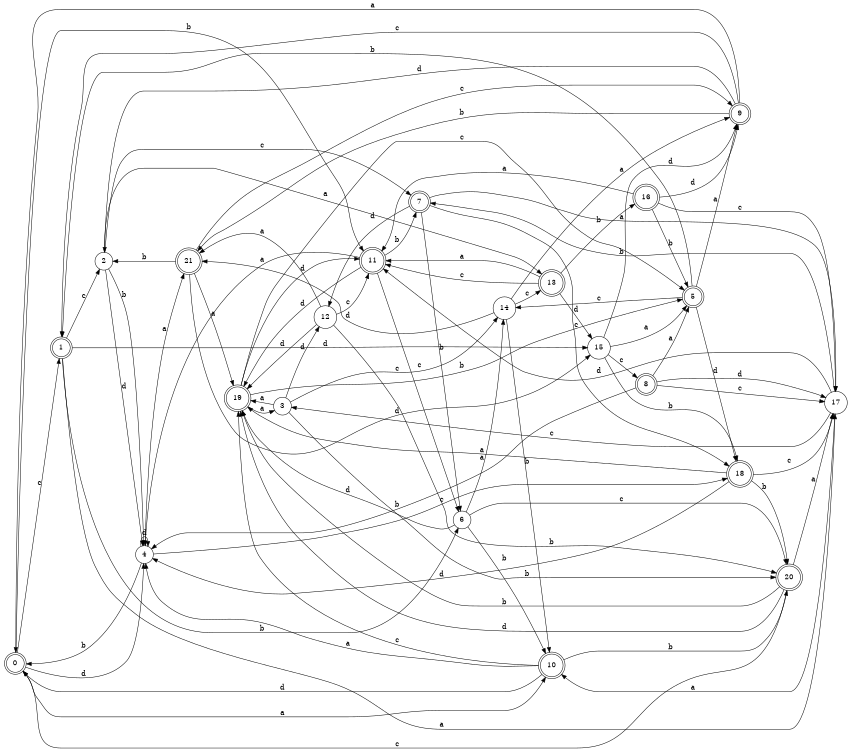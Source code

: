 digraph n18_2 {
__start0 [label="" shape="none"];

rankdir=LR;
size="8,5";

s0 [style="rounded,filled", color="black", fillcolor="white" shape="doublecircle", label="0"];
s1 [style="rounded,filled", color="black", fillcolor="white" shape="doublecircle", label="1"];
s2 [style="filled", color="black", fillcolor="white" shape="circle", label="2"];
s3 [style="filled", color="black", fillcolor="white" shape="circle", label="3"];
s4 [style="filled", color="black", fillcolor="white" shape="circle", label="4"];
s5 [style="rounded,filled", color="black", fillcolor="white" shape="doublecircle", label="5"];
s6 [style="filled", color="black", fillcolor="white" shape="circle", label="6"];
s7 [style="rounded,filled", color="black", fillcolor="white" shape="doublecircle", label="7"];
s8 [style="rounded,filled", color="black", fillcolor="white" shape="doublecircle", label="8"];
s9 [style="rounded,filled", color="black", fillcolor="white" shape="doublecircle", label="9"];
s10 [style="rounded,filled", color="black", fillcolor="white" shape="doublecircle", label="10"];
s11 [style="rounded,filled", color="black", fillcolor="white" shape="doublecircle", label="11"];
s12 [style="filled", color="black", fillcolor="white" shape="circle", label="12"];
s13 [style="rounded,filled", color="black", fillcolor="white" shape="doublecircle", label="13"];
s14 [style="filled", color="black", fillcolor="white" shape="circle", label="14"];
s15 [style="filled", color="black", fillcolor="white" shape="circle", label="15"];
s16 [style="rounded,filled", color="black", fillcolor="white" shape="doublecircle", label="16"];
s17 [style="filled", color="black", fillcolor="white" shape="circle", label="17"];
s18 [style="rounded,filled", color="black", fillcolor="white" shape="doublecircle", label="18"];
s19 [style="rounded,filled", color="black", fillcolor="white" shape="doublecircle", label="19"];
s20 [style="rounded,filled", color="black", fillcolor="white" shape="doublecircle", label="20"];
s21 [style="rounded,filled", color="black", fillcolor="white" shape="doublecircle", label="21"];
s0 -> s10 [label="a"];
s0 -> s11 [label="b"];
s0 -> s1 [label="c"];
s0 -> s4 [label="d"];
s1 -> s17 [label="a"];
s1 -> s6 [label="b"];
s1 -> s2 [label="c"];
s1 -> s15 [label="d"];
s2 -> s13 [label="a"];
s2 -> s4 [label="b"];
s2 -> s7 [label="c"];
s2 -> s4 [label="d"];
s3 -> s19 [label="a"];
s3 -> s20 [label="b"];
s3 -> s14 [label="c"];
s3 -> s12 [label="d"];
s4 -> s21 [label="a"];
s4 -> s0 [label="b"];
s4 -> s18 [label="c"];
s4 -> s4 [label="d"];
s5 -> s9 [label="a"];
s5 -> s1 [label="b"];
s5 -> s14 [label="c"];
s5 -> s18 [label="d"];
s6 -> s14 [label="a"];
s6 -> s10 [label="b"];
s6 -> s20 [label="c"];
s6 -> s19 [label="d"];
s7 -> s17 [label="a"];
s7 -> s6 [label="b"];
s7 -> s18 [label="c"];
s7 -> s12 [label="d"];
s8 -> s5 [label="a"];
s8 -> s4 [label="b"];
s8 -> s17 [label="c"];
s8 -> s17 [label="d"];
s9 -> s0 [label="a"];
s9 -> s21 [label="b"];
s9 -> s1 [label="c"];
s9 -> s2 [label="d"];
s10 -> s4 [label="a"];
s10 -> s20 [label="b"];
s10 -> s19 [label="c"];
s10 -> s0 [label="d"];
s11 -> s4 [label="a"];
s11 -> s7 [label="b"];
s11 -> s6 [label="c"];
s11 -> s19 [label="d"];
s12 -> s21 [label="a"];
s12 -> s20 [label="b"];
s12 -> s11 [label="c"];
s12 -> s19 [label="d"];
s13 -> s11 [label="a"];
s13 -> s16 [label="b"];
s13 -> s11 [label="c"];
s13 -> s15 [label="d"];
s14 -> s9 [label="a"];
s14 -> s10 [label="b"];
s14 -> s13 [label="c"];
s14 -> s21 [label="d"];
s15 -> s5 [label="a"];
s15 -> s18 [label="b"];
s15 -> s8 [label="c"];
s15 -> s9 [label="d"];
s16 -> s11 [label="a"];
s16 -> s5 [label="b"];
s16 -> s17 [label="c"];
s16 -> s9 [label="d"];
s17 -> s10 [label="a"];
s17 -> s7 [label="b"];
s17 -> s3 [label="c"];
s17 -> s11 [label="d"];
s18 -> s19 [label="a"];
s18 -> s20 [label="b"];
s18 -> s17 [label="c"];
s18 -> s4 [label="d"];
s19 -> s3 [label="a"];
s19 -> s5 [label="b"];
s19 -> s5 [label="c"];
s19 -> s11 [label="d"];
s20 -> s17 [label="a"];
s20 -> s19 [label="b"];
s20 -> s0 [label="c"];
s20 -> s19 [label="d"];
s21 -> s19 [label="a"];
s21 -> s2 [label="b"];
s21 -> s9 [label="c"];
s21 -> s15 [label="d"];

}